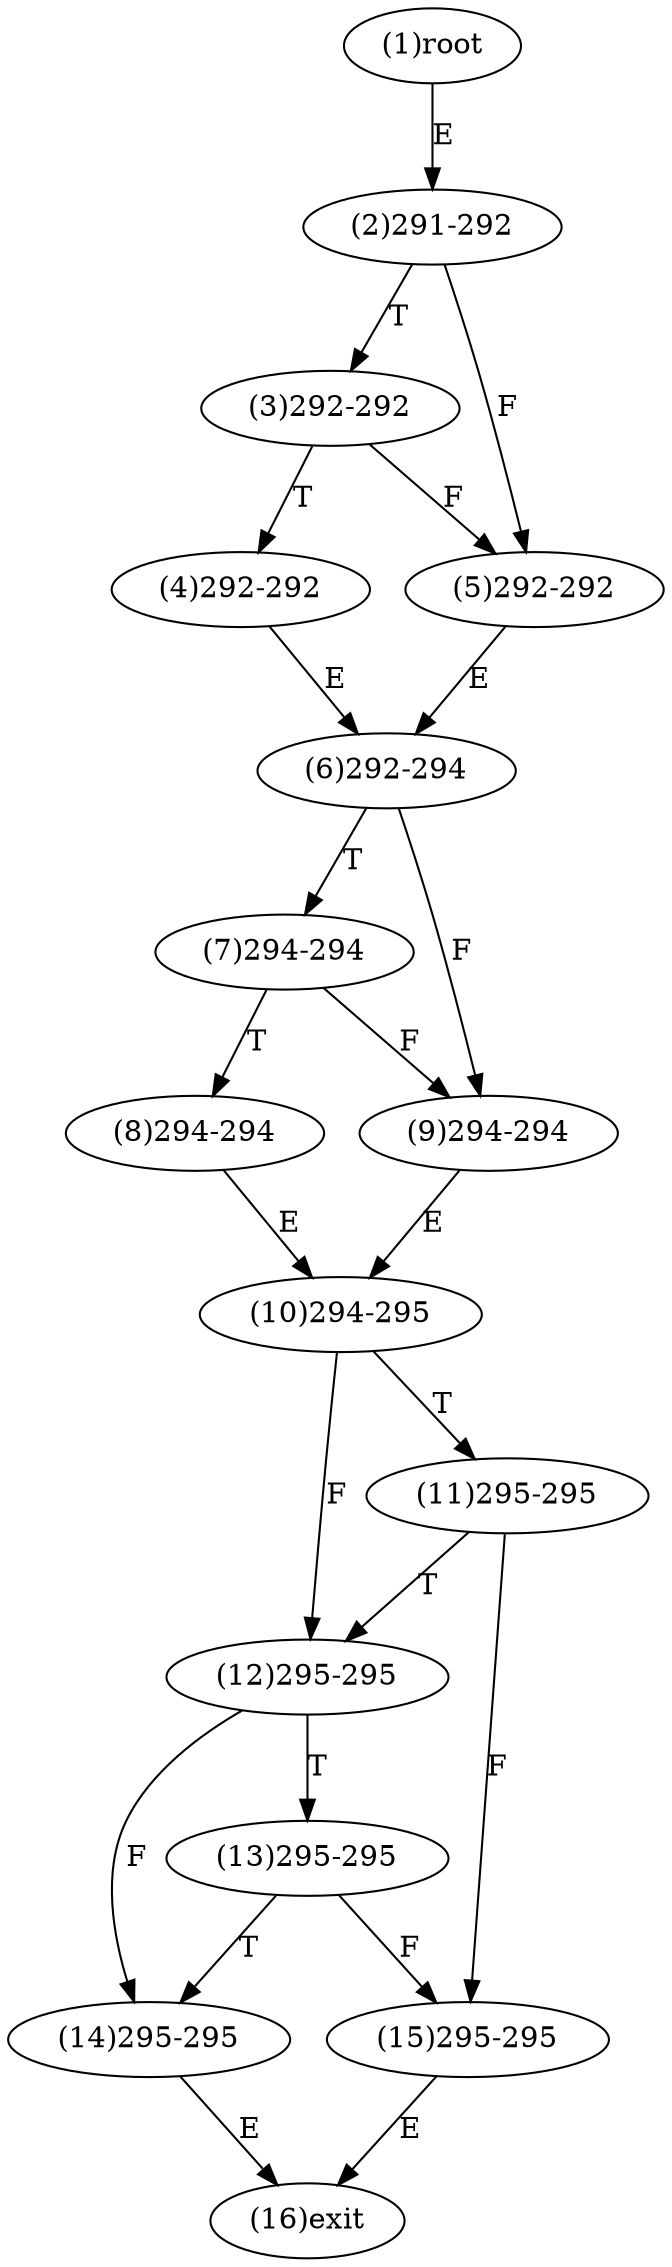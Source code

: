 digraph "" { 
1[ label="(1)root"];
2[ label="(2)291-292"];
3[ label="(3)292-292"];
4[ label="(4)292-292"];
5[ label="(5)292-292"];
6[ label="(6)292-294"];
7[ label="(7)294-294"];
8[ label="(8)294-294"];
9[ label="(9)294-294"];
10[ label="(10)294-295"];
11[ label="(11)295-295"];
12[ label="(12)295-295"];
13[ label="(13)295-295"];
14[ label="(14)295-295"];
15[ label="(15)295-295"];
16[ label="(16)exit"];
1->2[ label="E"];
2->5[ label="F"];
2->3[ label="T"];
3->5[ label="F"];
3->4[ label="T"];
4->6[ label="E"];
5->6[ label="E"];
6->9[ label="F"];
6->7[ label="T"];
7->9[ label="F"];
7->8[ label="T"];
8->10[ label="E"];
9->10[ label="E"];
10->12[ label="F"];
10->11[ label="T"];
11->15[ label="F"];
11->12[ label="T"];
12->14[ label="F"];
12->13[ label="T"];
13->15[ label="F"];
13->14[ label="T"];
14->16[ label="E"];
15->16[ label="E"];
}
